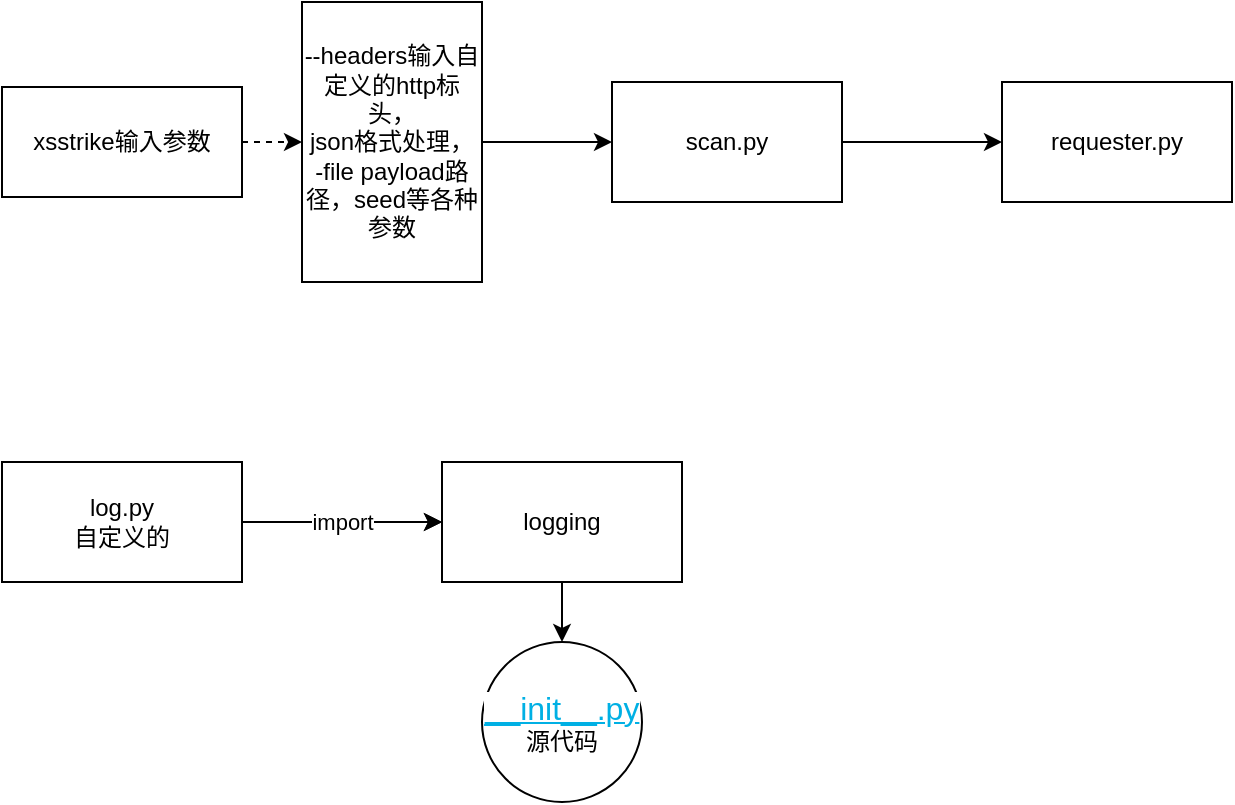 <mxfile version="20.8.13" type="github" pages="2">
  <diagram id="Mi6Uny3UNFIJB_ZGdhlr" name="第 1 页">
    <mxGraphModel dx="607" dy="643" grid="1" gridSize="10" guides="1" tooltips="1" connect="1" arrows="1" fold="1" page="1" pageScale="1" pageWidth="1654" pageHeight="2336" math="0" shadow="0">
      <root>
        <mxCell id="0" />
        <mxCell id="1" parent="0" />
        <mxCell id="SzhgZFn4WZo0ysNFUmlf-3" value="" style="rounded=0;orthogonalLoop=1;jettySize=auto;html=1;elbow=vertical;dashed=1;" parent="1" source="SzhgZFn4WZo0ysNFUmlf-1" target="SzhgZFn4WZo0ysNFUmlf-2" edge="1">
          <mxGeometry relative="1" as="geometry" />
        </mxCell>
        <mxCell id="SzhgZFn4WZo0ysNFUmlf-1" value="xsstrike输入参数" style="whiteSpace=wrap;html=1;rounded=0;" parent="1" vertex="1">
          <mxGeometry x="120" y="172.5" width="120" height="55" as="geometry" />
        </mxCell>
        <mxCell id="AMDaqCPly_B1wJdDMMOm-6" style="edgeStyle=none;rounded=0;orthogonalLoop=1;jettySize=auto;html=1;exitX=0.5;exitY=0;exitDx=0;exitDy=0;dashed=1;elbow=vertical;" parent="1" source="SzhgZFn4WZo0ysNFUmlf-1" target="SzhgZFn4WZo0ysNFUmlf-1" edge="1">
          <mxGeometry relative="1" as="geometry" />
        </mxCell>
        <mxCell id="AMDaqCPly_B1wJdDMMOm-7" style="edgeStyle=none;rounded=0;orthogonalLoop=1;jettySize=auto;html=1;exitX=0.5;exitY=1;exitDx=0;exitDy=0;dashed=1;elbow=vertical;" parent="1" source="SzhgZFn4WZo0ysNFUmlf-1" target="SzhgZFn4WZo0ysNFUmlf-1" edge="1">
          <mxGeometry relative="1" as="geometry" />
        </mxCell>
        <mxCell id="AMDaqCPly_B1wJdDMMOm-12" value="" style="edgeStyle=none;rounded=0;orthogonalLoop=1;jettySize=auto;html=1;elbow=vertical;" parent="1" source="SzhgZFn4WZo0ysNFUmlf-2" target="AMDaqCPly_B1wJdDMMOm-11" edge="1">
          <mxGeometry relative="1" as="geometry" />
        </mxCell>
        <mxCell id="SzhgZFn4WZo0ysNFUmlf-2" value="--headers输入自定义的http标头，&lt;br&gt;json格式处理，&lt;br&gt;-file payload路径，seed等各种参数" style="whiteSpace=wrap;html=1;rounded=0;labelPosition=center;verticalLabelPosition=middle;align=center;verticalAlign=middle;" parent="1" vertex="1">
          <mxGeometry x="270" y="130" width="90" height="140" as="geometry" />
        </mxCell>
        <mxCell id="AMDaqCPly_B1wJdDMMOm-14" value="" style="edgeStyle=none;rounded=0;orthogonalLoop=1;jettySize=auto;html=1;elbow=vertical;" parent="1" source="AMDaqCPly_B1wJdDMMOm-11" target="AMDaqCPly_B1wJdDMMOm-13" edge="1">
          <mxGeometry relative="1" as="geometry" />
        </mxCell>
        <mxCell id="AMDaqCPly_B1wJdDMMOm-11" value="scan.py" style="whiteSpace=wrap;html=1;rounded=0;" parent="1" vertex="1">
          <mxGeometry x="425" y="170" width="115" height="60" as="geometry" />
        </mxCell>
        <mxCell id="AMDaqCPly_B1wJdDMMOm-13" value="requester.py" style="whiteSpace=wrap;html=1;rounded=0;" parent="1" vertex="1">
          <mxGeometry x="620" y="170" width="115" height="60" as="geometry" />
        </mxCell>
        <mxCell id="-9ZumjQLEosZfhHDupUa-3" value="" style="edgeStyle=orthogonalEdgeStyle;rounded=0;orthogonalLoop=1;jettySize=auto;html=1;" edge="1" parent="1" source="-9ZumjQLEosZfhHDupUa-1" target="-9ZumjQLEosZfhHDupUa-2">
          <mxGeometry relative="1" as="geometry" />
        </mxCell>
        <mxCell id="-9ZumjQLEosZfhHDupUa-4" value="import" style="edgeStyle=orthogonalEdgeStyle;rounded=0;orthogonalLoop=1;jettySize=auto;html=1;" edge="1" parent="1" source="-9ZumjQLEosZfhHDupUa-1" target="-9ZumjQLEosZfhHDupUa-2">
          <mxGeometry relative="1" as="geometry" />
        </mxCell>
        <mxCell id="-9ZumjQLEosZfhHDupUa-1" value="log.py&lt;br&gt;自定义的" style="rounded=0;whiteSpace=wrap;html=1;" vertex="1" parent="1">
          <mxGeometry x="120" y="360" width="120" height="60" as="geometry" />
        </mxCell>
        <mxCell id="-9ZumjQLEosZfhHDupUa-6" value="" style="edgeStyle=orthogonalEdgeStyle;rounded=0;orthogonalLoop=1;jettySize=auto;html=1;" edge="1" parent="1" source="-9ZumjQLEosZfhHDupUa-2" target="-9ZumjQLEosZfhHDupUa-5">
          <mxGeometry relative="1" as="geometry" />
        </mxCell>
        <mxCell id="-9ZumjQLEosZfhHDupUa-2" value="logging" style="whiteSpace=wrap;html=1;rounded=0;" vertex="1" parent="1">
          <mxGeometry x="340" y="360" width="120" height="60" as="geometry" />
        </mxCell>
        <mxCell id="-9ZumjQLEosZfhHDupUa-5" value="&lt;a style=&quot;color: rgb(0, 176, 228); font-family: &amp;quot;Lucida Grande&amp;quot;, Arial, sans-serif; font-size: 16px; text-align: left; background-color: rgb(255, 255, 255);&quot; href=&quot;https://github.com/python/cpython/tree/3.11/Lib/logging/__init__.py&quot; class=&quot;reference external&quot;&gt;__init__.py&lt;/a&gt;&lt;br&gt;源代码" style="ellipse;whiteSpace=wrap;html=1;rounded=0;" vertex="1" parent="1">
          <mxGeometry x="360" y="450" width="80" height="80" as="geometry" />
        </mxCell>
      </root>
    </mxGraphModel>
  </diagram>
  <diagram id="NEA1AfLLn4d2mOgMVekQ" name="第 2 页">
    <mxGraphModel dx="880" dy="461" grid="1" gridSize="10" guides="1" tooltips="1" connect="1" arrows="1" fold="1" page="1" pageScale="1" pageWidth="827" pageHeight="1169" math="0" shadow="0">
      <root>
        <mxCell id="0" />
        <mxCell id="1" parent="0" />
        <mxCell id="MkUSBW8E2_XUCUIOtJlp-1" value="" style="ellipse;whiteSpace=wrap;html=1;" vertex="1" parent="1">
          <mxGeometry x="410" y="410" width="120" height="80" as="geometry" />
        </mxCell>
      </root>
    </mxGraphModel>
  </diagram>
</mxfile>
